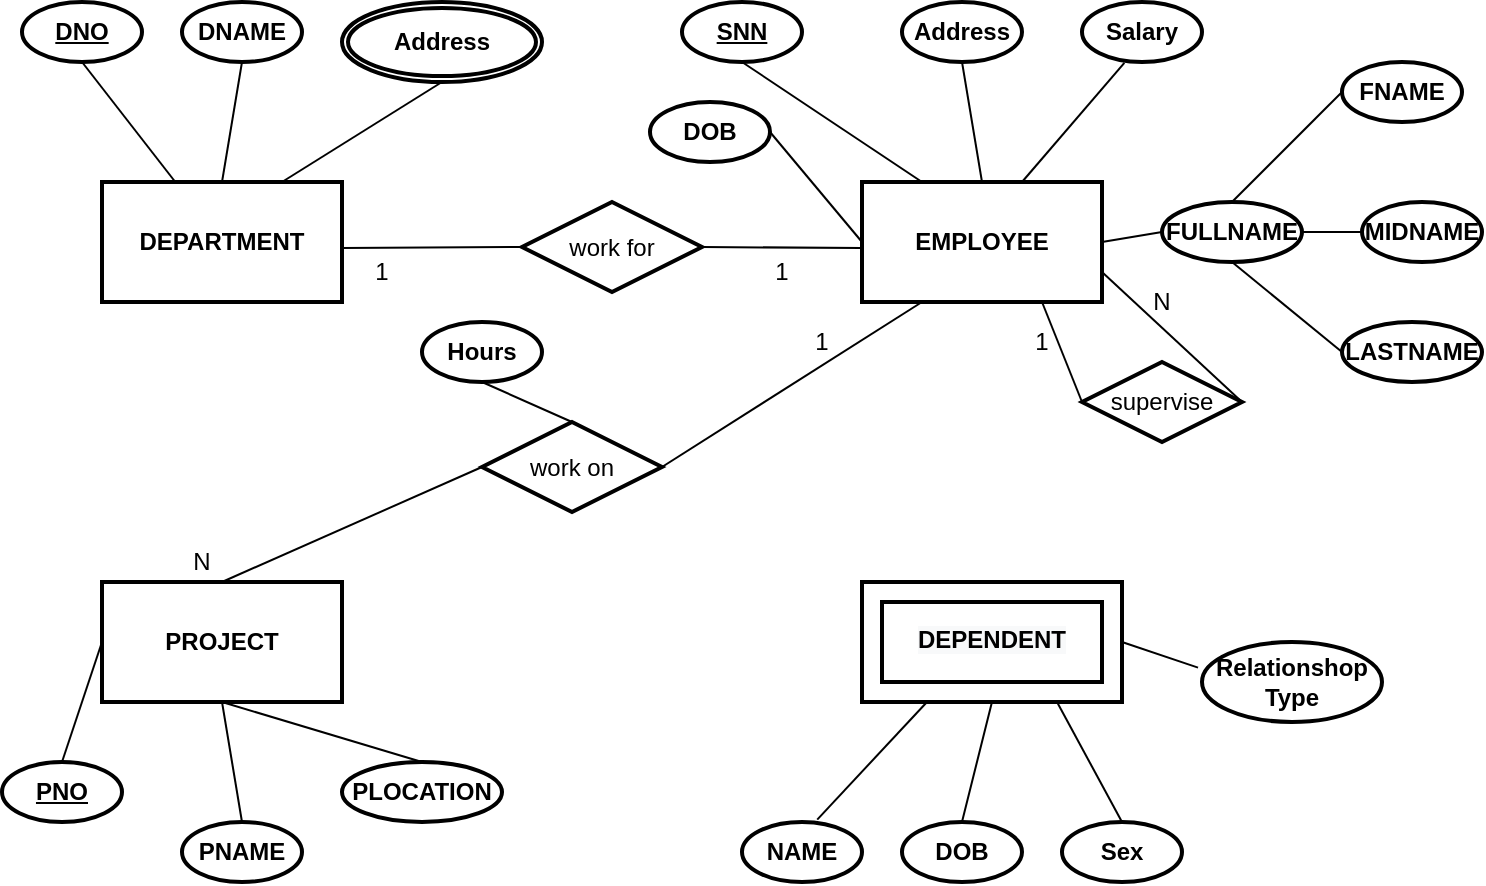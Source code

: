 <mxfile version="14.2.9" type="github">
  <diagram id="gM-KfmKpOGQFNjuGp4TH" name="Page-1">
    <mxGraphModel dx="512" dy="507" grid="1" gridSize="10" guides="1" tooltips="1" connect="1" arrows="1" fold="1" page="1" pageScale="1" pageWidth="827" pageHeight="1169" math="0" shadow="0">
      <root>
        <mxCell id="0" />
        <mxCell id="1" parent="0" />
        <mxCell id="UETRvJykPyKaAVXF0SqC-1" value="&lt;b&gt;DEPARTMENT&lt;/b&gt;" style="rounded=0;whiteSpace=wrap;html=1;strokeWidth=2;" vertex="1" parent="1">
          <mxGeometry x="80" y="140" width="120" height="60" as="geometry" />
        </mxCell>
        <mxCell id="UETRvJykPyKaAVXF0SqC-2" value="&lt;b&gt;EMPLOYEE&lt;/b&gt;" style="rounded=0;whiteSpace=wrap;html=1;strokeWidth=2;" vertex="1" parent="1">
          <mxGeometry x="460" y="140" width="120" height="60" as="geometry" />
        </mxCell>
        <mxCell id="UETRvJykPyKaAVXF0SqC-3" value="&lt;b&gt;PROJECT&lt;/b&gt;" style="rounded=0;whiteSpace=wrap;html=1;strokeWidth=2;" vertex="1" parent="1">
          <mxGeometry x="80" y="340" width="120" height="60" as="geometry" />
        </mxCell>
        <mxCell id="UETRvJykPyKaAVXF0SqC-5" value="DNO" style="ellipse;whiteSpace=wrap;html=1;strokeWidth=2;fontStyle=5" vertex="1" parent="1">
          <mxGeometry x="40" y="50" width="60" height="30" as="geometry" />
        </mxCell>
        <mxCell id="UETRvJykPyKaAVXF0SqC-6" value="DNAME" style="ellipse;whiteSpace=wrap;html=1;strokeWidth=2;fontStyle=1" vertex="1" parent="1">
          <mxGeometry x="120" y="50" width="60" height="30" as="geometry" />
        </mxCell>
        <mxCell id="UETRvJykPyKaAVXF0SqC-7" value="DOB" style="ellipse;whiteSpace=wrap;html=1;strokeWidth=2;fontStyle=1" vertex="1" parent="1">
          <mxGeometry x="354" y="100" width="60" height="30" as="geometry" />
        </mxCell>
        <mxCell id="UETRvJykPyKaAVXF0SqC-8" value="&lt;u&gt;SNN&lt;/u&gt;" style="ellipse;whiteSpace=wrap;html=1;strokeWidth=2;fontStyle=1" vertex="1" parent="1">
          <mxGeometry x="370" y="50" width="60" height="30" as="geometry" />
        </mxCell>
        <mxCell id="UETRvJykPyKaAVXF0SqC-9" value="Address" style="ellipse;whiteSpace=wrap;html=1;strokeWidth=2;fontStyle=1" vertex="1" parent="1">
          <mxGeometry x="480" y="50" width="60" height="30" as="geometry" />
        </mxCell>
        <mxCell id="UETRvJykPyKaAVXF0SqC-10" value="Salary" style="ellipse;whiteSpace=wrap;html=1;strokeWidth=2;fontStyle=1" vertex="1" parent="1">
          <mxGeometry x="570" y="50" width="60" height="30" as="geometry" />
        </mxCell>
        <mxCell id="UETRvJykPyKaAVXF0SqC-11" value="FULLNAME" style="ellipse;whiteSpace=wrap;html=1;strokeWidth=2;fontStyle=1" vertex="1" parent="1">
          <mxGeometry x="610" y="150" width="70" height="30" as="geometry" />
        </mxCell>
        <mxCell id="UETRvJykPyKaAVXF0SqC-12" value="FNAME" style="ellipse;whiteSpace=wrap;html=1;strokeWidth=2;fontStyle=1" vertex="1" parent="1">
          <mxGeometry x="700" y="80" width="60" height="30" as="geometry" />
        </mxCell>
        <mxCell id="UETRvJykPyKaAVXF0SqC-13" value="MIDNAME" style="ellipse;whiteSpace=wrap;html=1;strokeWidth=2;fontStyle=1" vertex="1" parent="1">
          <mxGeometry x="710" y="150" width="60" height="30" as="geometry" />
        </mxCell>
        <mxCell id="UETRvJykPyKaAVXF0SqC-14" value="LASTNAME" style="ellipse;whiteSpace=wrap;html=1;strokeWidth=2;fontStyle=1" vertex="1" parent="1">
          <mxGeometry x="700" y="210" width="70" height="30" as="geometry" />
        </mxCell>
        <mxCell id="UETRvJykPyKaAVXF0SqC-15" value="&lt;u&gt;PNO&lt;/u&gt;" style="ellipse;whiteSpace=wrap;html=1;strokeWidth=2;fontStyle=1" vertex="1" parent="1">
          <mxGeometry x="30" y="430" width="60" height="30" as="geometry" />
        </mxCell>
        <mxCell id="UETRvJykPyKaAVXF0SqC-16" value="PNAME" style="ellipse;whiteSpace=wrap;html=1;strokeWidth=2;fontStyle=1" vertex="1" parent="1">
          <mxGeometry x="120" y="460" width="60" height="30" as="geometry" />
        </mxCell>
        <mxCell id="UETRvJykPyKaAVXF0SqC-17" value="" style="endArrow=none;html=1;exitX=0.5;exitY=1;exitDx=0;exitDy=0;" edge="1" parent="1" source="UETRvJykPyKaAVXF0SqC-5" target="UETRvJykPyKaAVXF0SqC-1">
          <mxGeometry width="50" height="50" relative="1" as="geometry">
            <mxPoint x="90" y="280" as="sourcePoint" />
            <mxPoint x="140" y="230" as="targetPoint" />
          </mxGeometry>
        </mxCell>
        <mxCell id="UETRvJykPyKaAVXF0SqC-20" value="" style="endArrow=none;html=1;exitX=0.5;exitY=1;exitDx=0;exitDy=0;entryX=0.5;entryY=0;entryDx=0;entryDy=0;" edge="1" parent="1" source="UETRvJykPyKaAVXF0SqC-6" target="UETRvJykPyKaAVXF0SqC-1">
          <mxGeometry width="50" height="50" relative="1" as="geometry">
            <mxPoint x="80" y="90" as="sourcePoint" />
            <mxPoint x="126.667" y="150" as="targetPoint" />
          </mxGeometry>
        </mxCell>
        <mxCell id="UETRvJykPyKaAVXF0SqC-21" value="PLOCATION" style="ellipse;whiteSpace=wrap;html=1;strokeWidth=2;fontStyle=1" vertex="1" parent="1">
          <mxGeometry x="200" y="430" width="80" height="30" as="geometry" />
        </mxCell>
        <mxCell id="UETRvJykPyKaAVXF0SqC-22" value="" style="verticalLabelPosition=bottom;verticalAlign=top;html=1;shape=mxgraph.basic.frame;dx=10;strokeWidth=2;" vertex="1" parent="1">
          <mxGeometry x="460" y="340" width="130" height="60" as="geometry" />
        </mxCell>
        <mxCell id="UETRvJykPyKaAVXF0SqC-23" value="&lt;b style=&quot;color: rgb(0, 0, 0); font-family: helvetica; font-size: 12px; font-style: normal; letter-spacing: normal; text-indent: 0px; text-transform: none; word-spacing: 0px; background-color: rgb(248, 249, 250);&quot;&gt;DEPENDENT&lt;/b&gt;" style="text;whiteSpace=wrap;html=1;align=center;verticalAlign=middle;" vertex="1" parent="1">
          <mxGeometry x="470" y="350" width="110" height="37.5" as="geometry" />
        </mxCell>
        <mxCell id="UETRvJykPyKaAVXF0SqC-24" value="NAME" style="ellipse;whiteSpace=wrap;html=1;strokeWidth=2;fontStyle=1" vertex="1" parent="1">
          <mxGeometry x="400" y="460" width="60" height="30" as="geometry" />
        </mxCell>
        <mxCell id="UETRvJykPyKaAVXF0SqC-25" value="DOB" style="ellipse;whiteSpace=wrap;html=1;strokeWidth=2;fontStyle=1" vertex="1" parent="1">
          <mxGeometry x="480" y="460" width="60" height="30" as="geometry" />
        </mxCell>
        <mxCell id="UETRvJykPyKaAVXF0SqC-26" value="Sex" style="ellipse;whiteSpace=wrap;html=1;strokeWidth=2;fontStyle=1" vertex="1" parent="1">
          <mxGeometry x="560" y="460" width="60" height="30" as="geometry" />
        </mxCell>
        <mxCell id="UETRvJykPyKaAVXF0SqC-27" value="Relationshop Type" style="ellipse;whiteSpace=wrap;html=1;strokeWidth=2;fontStyle=1" vertex="1" parent="1">
          <mxGeometry x="630" y="370" width="90" height="40" as="geometry" />
        </mxCell>
        <mxCell id="UETRvJykPyKaAVXF0SqC-28" value="" style="endArrow=none;html=1;exitX=0.5;exitY=1;exitDx=0;exitDy=0;" edge="1" parent="1" source="UETRvJykPyKaAVXF0SqC-9">
          <mxGeometry width="50" height="50" relative="1" as="geometry">
            <mxPoint x="470" y="190" as="sourcePoint" />
            <mxPoint x="520" y="140" as="targetPoint" />
          </mxGeometry>
        </mxCell>
        <mxCell id="UETRvJykPyKaAVXF0SqC-29" value="" style="endArrow=none;html=1;exitX=0.353;exitY=1.013;exitDx=0;exitDy=0;exitPerimeter=0;" edge="1" parent="1" source="UETRvJykPyKaAVXF0SqC-10">
          <mxGeometry width="50" height="50" relative="1" as="geometry">
            <mxPoint x="480" y="200" as="sourcePoint" />
            <mxPoint x="540" y="140" as="targetPoint" />
          </mxGeometry>
        </mxCell>
        <mxCell id="UETRvJykPyKaAVXF0SqC-30" value="" style="endArrow=none;html=1;entryX=1;entryY=0.5;entryDx=0;entryDy=0;exitX=0;exitY=0.5;exitDx=0;exitDy=0;" edge="1" parent="1" source="UETRvJykPyKaAVXF0SqC-11" target="UETRvJykPyKaAVXF0SqC-2">
          <mxGeometry width="50" height="50" relative="1" as="geometry">
            <mxPoint x="490" y="210" as="sourcePoint" />
            <mxPoint x="540" y="160" as="targetPoint" />
          </mxGeometry>
        </mxCell>
        <mxCell id="UETRvJykPyKaAVXF0SqC-31" value="" style="endArrow=none;html=1;exitX=0.5;exitY=1;exitDx=0;exitDy=0;entryX=0.25;entryY=0;entryDx=0;entryDy=0;" edge="1" parent="1" source="UETRvJykPyKaAVXF0SqC-8" target="UETRvJykPyKaAVXF0SqC-2">
          <mxGeometry width="50" height="50" relative="1" as="geometry">
            <mxPoint x="500" y="220" as="sourcePoint" />
            <mxPoint x="550" y="170" as="targetPoint" />
          </mxGeometry>
        </mxCell>
        <mxCell id="UETRvJykPyKaAVXF0SqC-32" value="" style="endArrow=none;html=1;exitX=1;exitY=0.5;exitDx=0;exitDy=0;" edge="1" parent="1" source="UETRvJykPyKaAVXF0SqC-7">
          <mxGeometry width="50" height="50" relative="1" as="geometry">
            <mxPoint x="510" y="230" as="sourcePoint" />
            <mxPoint x="460" y="170" as="targetPoint" />
          </mxGeometry>
        </mxCell>
        <mxCell id="UETRvJykPyKaAVXF0SqC-34" value="" style="endArrow=none;html=1;entryX=0.5;entryY=0;entryDx=0;entryDy=0;exitX=0;exitY=0.5;exitDx=0;exitDy=0;" edge="1" parent="1" source="UETRvJykPyKaAVXF0SqC-12" target="UETRvJykPyKaAVXF0SqC-11">
          <mxGeometry width="50" height="50" relative="1" as="geometry">
            <mxPoint x="530" y="250" as="sourcePoint" />
            <mxPoint x="580" y="200" as="targetPoint" />
          </mxGeometry>
        </mxCell>
        <mxCell id="UETRvJykPyKaAVXF0SqC-35" value="" style="endArrow=none;html=1;entryX=1;entryY=0.5;entryDx=0;entryDy=0;" edge="1" parent="1" source="UETRvJykPyKaAVXF0SqC-13" target="UETRvJykPyKaAVXF0SqC-11">
          <mxGeometry width="50" height="50" relative="1" as="geometry">
            <mxPoint x="700" y="105" as="sourcePoint" />
            <mxPoint x="680" y="175" as="targetPoint" />
          </mxGeometry>
        </mxCell>
        <mxCell id="UETRvJykPyKaAVXF0SqC-36" value="" style="endArrow=none;html=1;entryX=0.5;entryY=1;entryDx=0;entryDy=0;exitX=0;exitY=0.5;exitDx=0;exitDy=0;" edge="1" parent="1" source="UETRvJykPyKaAVXF0SqC-14" target="UETRvJykPyKaAVXF0SqC-11">
          <mxGeometry width="50" height="50" relative="1" as="geometry">
            <mxPoint x="720" y="115" as="sourcePoint" />
            <mxPoint x="700" y="185" as="targetPoint" />
          </mxGeometry>
        </mxCell>
        <mxCell id="UETRvJykPyKaAVXF0SqC-37" value="" style="endArrow=none;html=1;entryX=1;entryY=0.5;entryDx=0;entryDy=0;exitX=-0.022;exitY=0.32;exitDx=0;exitDy=0;entryPerimeter=0;exitPerimeter=0;" edge="1" parent="1" source="UETRvJykPyKaAVXF0SqC-27" target="UETRvJykPyKaAVXF0SqC-22">
          <mxGeometry width="50" height="50" relative="1" as="geometry">
            <mxPoint x="730" y="125" as="sourcePoint" />
            <mxPoint x="710" y="195" as="targetPoint" />
          </mxGeometry>
        </mxCell>
        <mxCell id="UETRvJykPyKaAVXF0SqC-38" value="" style="endArrow=none;html=1;entryX=0;entryY=0;entryDx=97.5;entryDy=60;entryPerimeter=0;exitX=0.5;exitY=0;exitDx=0;exitDy=0;" edge="1" parent="1" source="UETRvJykPyKaAVXF0SqC-26" target="UETRvJykPyKaAVXF0SqC-22">
          <mxGeometry width="50" height="50" relative="1" as="geometry">
            <mxPoint x="590" y="450" as="sourcePoint" />
            <mxPoint x="600" y="380" as="targetPoint" />
          </mxGeometry>
        </mxCell>
        <mxCell id="UETRvJykPyKaAVXF0SqC-39" value="" style="endArrow=none;html=1;entryX=0.5;entryY=1;entryDx=0;entryDy=0;exitX=0.5;exitY=0;exitDx=0;exitDy=0;entryPerimeter=0;" edge="1" parent="1" source="UETRvJykPyKaAVXF0SqC-25" target="UETRvJykPyKaAVXF0SqC-22">
          <mxGeometry width="50" height="50" relative="1" as="geometry">
            <mxPoint x="648.02" y="402.8" as="sourcePoint" />
            <mxPoint x="610" y="390" as="targetPoint" />
          </mxGeometry>
        </mxCell>
        <mxCell id="UETRvJykPyKaAVXF0SqC-40" value="" style="endArrow=none;html=1;entryX=0;entryY=0;entryDx=32.5;entryDy=60;exitX=0.627;exitY=-0.04;exitDx=0;exitDy=0;entryPerimeter=0;exitPerimeter=0;" edge="1" parent="1" source="UETRvJykPyKaAVXF0SqC-24" target="UETRvJykPyKaAVXF0SqC-22">
          <mxGeometry width="50" height="50" relative="1" as="geometry">
            <mxPoint x="658.02" y="412.8" as="sourcePoint" />
            <mxPoint x="620" y="400" as="targetPoint" />
          </mxGeometry>
        </mxCell>
        <mxCell id="UETRvJykPyKaAVXF0SqC-41" value="" style="endArrow=none;html=1;exitX=0.5;exitY=0;exitDx=0;exitDy=0;entryX=0;entryY=0.5;entryDx=0;entryDy=0;" edge="1" parent="1" source="UETRvJykPyKaAVXF0SqC-15" target="UETRvJykPyKaAVXF0SqC-3">
          <mxGeometry width="50" height="50" relative="1" as="geometry">
            <mxPoint x="160" y="410" as="sourcePoint" />
            <mxPoint x="210" y="360" as="targetPoint" />
          </mxGeometry>
        </mxCell>
        <mxCell id="UETRvJykPyKaAVXF0SqC-43" value="" style="endArrow=none;html=1;exitX=0.5;exitY=0;exitDx=0;exitDy=0;entryX=0.5;entryY=1;entryDx=0;entryDy=0;" edge="1" parent="1" source="UETRvJykPyKaAVXF0SqC-16" target="UETRvJykPyKaAVXF0SqC-3">
          <mxGeometry width="50" height="50" relative="1" as="geometry">
            <mxPoint x="80" y="410" as="sourcePoint" />
            <mxPoint x="140" y="410" as="targetPoint" />
          </mxGeometry>
        </mxCell>
        <mxCell id="UETRvJykPyKaAVXF0SqC-45" value="" style="endArrow=none;html=1;exitX=0.5;exitY=0;exitDx=0;exitDy=0;entryX=0.5;entryY=1;entryDx=0;entryDy=0;" edge="1" parent="1" source="UETRvJykPyKaAVXF0SqC-21" target="UETRvJykPyKaAVXF0SqC-3">
          <mxGeometry width="50" height="50" relative="1" as="geometry">
            <mxPoint x="160" y="470" as="sourcePoint" />
            <mxPoint x="150" y="410" as="targetPoint" />
          </mxGeometry>
        </mxCell>
        <mxCell id="UETRvJykPyKaAVXF0SqC-46" value="&lt;b&gt;Address&lt;/b&gt;" style="ellipse;shape=doubleEllipse;margin=3;whiteSpace=wrap;html=1;align=center;strokeWidth=2;" vertex="1" parent="1">
          <mxGeometry x="200" y="50" width="100" height="40" as="geometry" />
        </mxCell>
        <mxCell id="UETRvJykPyKaAVXF0SqC-47" value="" style="endArrow=none;html=1;rounded=0;exitX=0.75;exitY=0;exitDx=0;exitDy=0;entryX=0.5;entryY=1;entryDx=0;entryDy=0;" edge="1" parent="1" source="UETRvJykPyKaAVXF0SqC-1" target="UETRvJykPyKaAVXF0SqC-46">
          <mxGeometry relative="1" as="geometry">
            <mxPoint x="170" y="70" as="sourcePoint" />
            <mxPoint x="330" y="70" as="targetPoint" />
          </mxGeometry>
        </mxCell>
        <mxCell id="UETRvJykPyKaAVXF0SqC-48" value="work for" style="shape=rhombus;perimeter=rhombusPerimeter;whiteSpace=wrap;html=1;align=center;strokeWidth=2;" vertex="1" parent="1">
          <mxGeometry x="290" y="150" width="90" height="45" as="geometry" />
        </mxCell>
        <mxCell id="UETRvJykPyKaAVXF0SqC-49" value="" style="endArrow=none;html=1;rounded=0;entryX=0;entryY=0.5;entryDx=0;entryDy=0;" edge="1" parent="1" target="UETRvJykPyKaAVXF0SqC-48">
          <mxGeometry relative="1" as="geometry">
            <mxPoint x="200" y="173" as="sourcePoint" />
            <mxPoint x="330" y="70" as="targetPoint" />
          </mxGeometry>
        </mxCell>
        <mxCell id="UETRvJykPyKaAVXF0SqC-50" value="" style="endArrow=none;html=1;rounded=0;exitX=1;exitY=0.5;exitDx=0;exitDy=0;" edge="1" parent="1" source="UETRvJykPyKaAVXF0SqC-48">
          <mxGeometry relative="1" as="geometry">
            <mxPoint x="170" y="70" as="sourcePoint" />
            <mxPoint x="460" y="173" as="targetPoint" />
          </mxGeometry>
        </mxCell>
        <mxCell id="UETRvJykPyKaAVXF0SqC-51" value="1" style="text;html=1;strokeColor=none;fillColor=none;align=center;verticalAlign=middle;whiteSpace=wrap;rounded=0;" vertex="1" parent="1">
          <mxGeometry x="400" y="175" width="40" height="20" as="geometry" />
        </mxCell>
        <mxCell id="UETRvJykPyKaAVXF0SqC-53" value="1" style="text;html=1;strokeColor=none;fillColor=none;align=center;verticalAlign=middle;whiteSpace=wrap;rounded=0;" vertex="1" parent="1">
          <mxGeometry x="200" y="175" width="40" height="20" as="geometry" />
        </mxCell>
        <mxCell id="UETRvJykPyKaAVXF0SqC-54" value="work on&lt;br&gt;" style="shape=rhombus;perimeter=rhombusPerimeter;whiteSpace=wrap;html=1;align=center;strokeWidth=2;" vertex="1" parent="1">
          <mxGeometry x="270" y="260" width="90" height="45" as="geometry" />
        </mxCell>
        <mxCell id="UETRvJykPyKaAVXF0SqC-55" value="" style="endArrow=none;html=1;rounded=0;entryX=0;entryY=0.5;entryDx=0;entryDy=0;exitX=0.5;exitY=0;exitDx=0;exitDy=0;" edge="1" parent="1" source="UETRvJykPyKaAVXF0SqC-3" target="UETRvJykPyKaAVXF0SqC-54">
          <mxGeometry relative="1" as="geometry">
            <mxPoint x="170" y="300" as="sourcePoint" />
            <mxPoint x="330" y="300" as="targetPoint" />
          </mxGeometry>
        </mxCell>
        <mxCell id="UETRvJykPyKaAVXF0SqC-56" value="" style="endArrow=none;html=1;rounded=0;entryX=0.25;entryY=1;entryDx=0;entryDy=0;exitX=1;exitY=0.5;exitDx=0;exitDy=0;" edge="1" parent="1" source="UETRvJykPyKaAVXF0SqC-54" target="UETRvJykPyKaAVXF0SqC-2">
          <mxGeometry relative="1" as="geometry">
            <mxPoint x="170" y="300" as="sourcePoint" />
            <mxPoint x="330" y="300" as="targetPoint" />
          </mxGeometry>
        </mxCell>
        <mxCell id="UETRvJykPyKaAVXF0SqC-58" value="Hours" style="ellipse;whiteSpace=wrap;html=1;strokeWidth=2;fontStyle=1" vertex="1" parent="1">
          <mxGeometry x="240" y="210" width="60" height="30" as="geometry" />
        </mxCell>
        <mxCell id="UETRvJykPyKaAVXF0SqC-59" value="" style="endArrow=none;html=1;rounded=0;entryX=0.5;entryY=0;entryDx=0;entryDy=0;exitX=0.5;exitY=1;exitDx=0;exitDy=0;" edge="1" parent="1" source="UETRvJykPyKaAVXF0SqC-58" target="UETRvJykPyKaAVXF0SqC-54">
          <mxGeometry relative="1" as="geometry">
            <mxPoint x="280" y="300" as="sourcePoint" />
            <mxPoint x="440" y="300" as="targetPoint" />
          </mxGeometry>
        </mxCell>
        <mxCell id="UETRvJykPyKaAVXF0SqC-60" value="1" style="text;html=1;strokeColor=none;fillColor=none;align=center;verticalAlign=middle;whiteSpace=wrap;rounded=0;" vertex="1" parent="1">
          <mxGeometry x="420" y="210" width="40" height="20" as="geometry" />
        </mxCell>
        <mxCell id="UETRvJykPyKaAVXF0SqC-61" value="N" style="text;html=1;strokeColor=none;fillColor=none;align=center;verticalAlign=middle;whiteSpace=wrap;rounded=0;" vertex="1" parent="1">
          <mxGeometry x="110" y="320" width="40" height="20" as="geometry" />
        </mxCell>
        <mxCell id="UETRvJykPyKaAVXF0SqC-62" value="supervise" style="shape=rhombus;perimeter=rhombusPerimeter;whiteSpace=wrap;html=1;align=center;strokeWidth=2;" vertex="1" parent="1">
          <mxGeometry x="570" y="230" width="80" height="40" as="geometry" />
        </mxCell>
        <mxCell id="UETRvJykPyKaAVXF0SqC-64" value="" style="endArrow=none;html=1;rounded=0;entryX=0;entryY=0.5;entryDx=0;entryDy=0;exitX=0.75;exitY=1;exitDx=0;exitDy=0;" edge="1" parent="1" source="UETRvJykPyKaAVXF0SqC-2" target="UETRvJykPyKaAVXF0SqC-62">
          <mxGeometry relative="1" as="geometry">
            <mxPoint x="340" y="300" as="sourcePoint" />
            <mxPoint x="500" y="300" as="targetPoint" />
          </mxGeometry>
        </mxCell>
        <mxCell id="UETRvJykPyKaAVXF0SqC-65" value="" style="endArrow=none;html=1;rounded=0;entryX=1;entryY=0.5;entryDx=0;entryDy=0;exitX=1;exitY=0.75;exitDx=0;exitDy=0;" edge="1" parent="1" source="UETRvJykPyKaAVXF0SqC-2" target="UETRvJykPyKaAVXF0SqC-62">
          <mxGeometry relative="1" as="geometry">
            <mxPoint x="340" y="300" as="sourcePoint" />
            <mxPoint x="500" y="300" as="targetPoint" />
          </mxGeometry>
        </mxCell>
        <mxCell id="UETRvJykPyKaAVXF0SqC-66" value="1" style="text;html=1;strokeColor=none;fillColor=none;align=center;verticalAlign=middle;whiteSpace=wrap;rounded=0;" vertex="1" parent="1">
          <mxGeometry x="530" y="210" width="40" height="20" as="geometry" />
        </mxCell>
        <mxCell id="UETRvJykPyKaAVXF0SqC-67" value="N" style="text;html=1;strokeColor=none;fillColor=none;align=center;verticalAlign=middle;whiteSpace=wrap;rounded=0;" vertex="1" parent="1">
          <mxGeometry x="590" y="190" width="40" height="20" as="geometry" />
        </mxCell>
      </root>
    </mxGraphModel>
  </diagram>
</mxfile>
